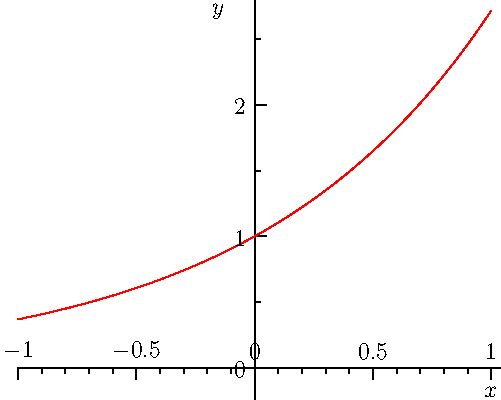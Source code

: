 import graph;
size(250,200,IgnoreAspect);
draw(graph(exp,-1,1),red);
xaxis("$x$",RightTicks(Label(align=left)));
yaxis("$y$",RightTicks);

